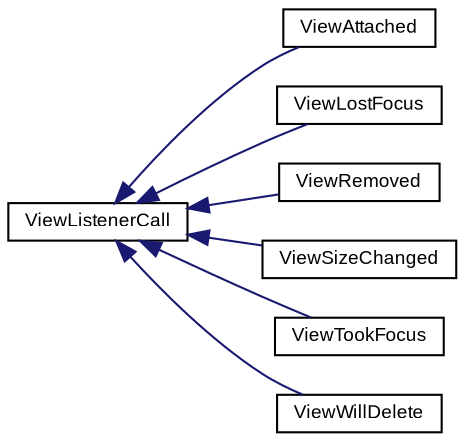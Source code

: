 digraph "Graphical Class Hierarchy"
{
  bgcolor="transparent";
  edge [fontname="Arial",fontsize="9",labelfontname="Arial",labelfontsize="9"];
  node [fontname="Arial",fontsize="9",shape=record];
  rankdir="LR";
  Node1 [label="ViewListenerCall",height=0.2,width=0.4,color="black",URL="$struct_v_s_t_g_u_i_1_1_c_view_private_1_1_view_listener_call.html"];
  Node1 -> Node2 [dir="back",color="midnightblue",fontsize="9",style="solid",fontname="Arial"];
  Node2 [label="ViewAttached",height=0.2,width=0.4,color="black",URL="$struct_v_s_t_g_u_i_1_1_c_view_private_1_1_view_attached.html"];
  Node1 -> Node3 [dir="back",color="midnightblue",fontsize="9",style="solid",fontname="Arial"];
  Node3 [label="ViewLostFocus",height=0.2,width=0.4,color="black",URL="$struct_v_s_t_g_u_i_1_1_c_view_private_1_1_view_lost_focus.html"];
  Node1 -> Node4 [dir="back",color="midnightblue",fontsize="9",style="solid",fontname="Arial"];
  Node4 [label="ViewRemoved",height=0.2,width=0.4,color="black",URL="$struct_v_s_t_g_u_i_1_1_c_view_private_1_1_view_removed.html"];
  Node1 -> Node5 [dir="back",color="midnightblue",fontsize="9",style="solid",fontname="Arial"];
  Node5 [label="ViewSizeChanged",height=0.2,width=0.4,color="black",URL="$struct_v_s_t_g_u_i_1_1_c_view_private_1_1_view_size_changed.html"];
  Node1 -> Node6 [dir="back",color="midnightblue",fontsize="9",style="solid",fontname="Arial"];
  Node6 [label="ViewTookFocus",height=0.2,width=0.4,color="black",URL="$struct_v_s_t_g_u_i_1_1_c_view_private_1_1_view_took_focus.html"];
  Node1 -> Node7 [dir="back",color="midnightblue",fontsize="9",style="solid",fontname="Arial"];
  Node7 [label="ViewWillDelete",height=0.2,width=0.4,color="black",URL="$struct_v_s_t_g_u_i_1_1_c_view_private_1_1_view_will_delete.html"];
}
